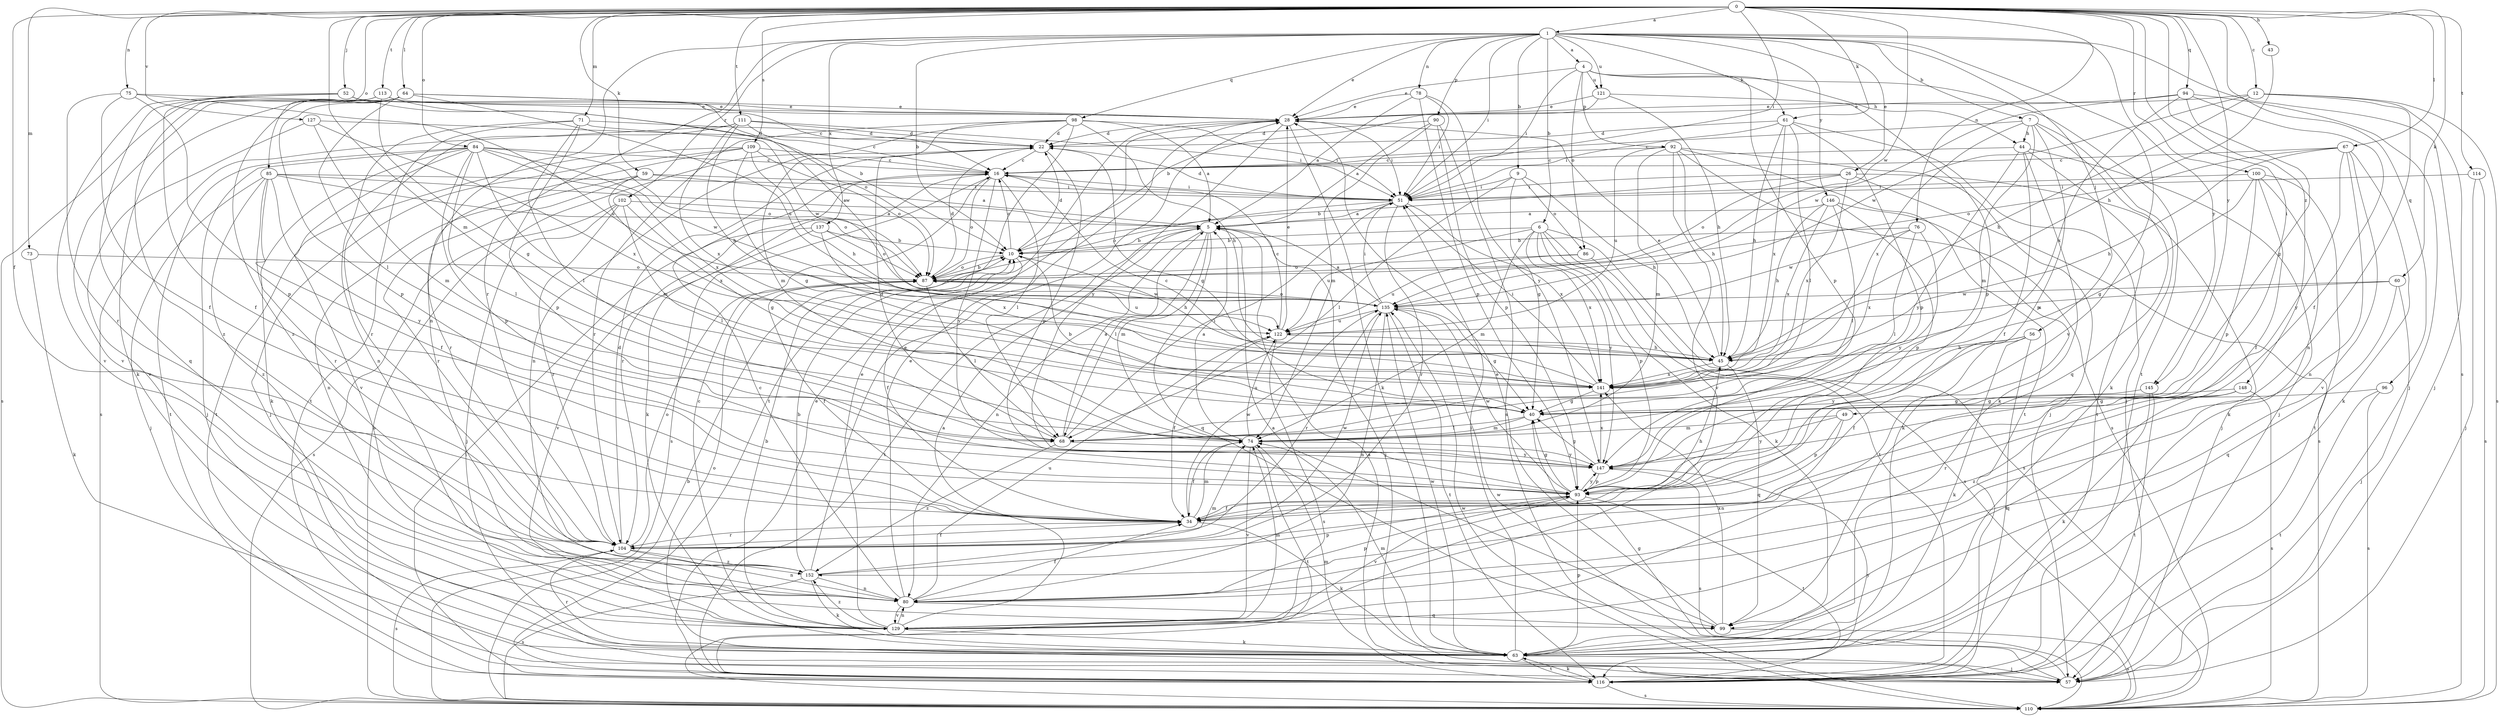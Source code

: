 strict digraph  {
0;
1;
4;
5;
6;
7;
9;
10;
12;
16;
22;
26;
28;
34;
40;
43;
44;
45;
49;
51;
52;
56;
57;
59;
60;
61;
63;
64;
67;
68;
71;
73;
74;
75;
76;
78;
80;
84;
85;
86;
87;
90;
92;
93;
94;
96;
98;
99;
100;
102;
104;
109;
110;
111;
113;
114;
116;
121;
122;
127;
129;
135;
137;
141;
145;
146;
147;
148;
152;
0 -> 1  [label=a];
0 -> 12  [label=c];
0 -> 34  [label=f];
0 -> 43  [label=h];
0 -> 49  [label=i];
0 -> 51  [label=i];
0 -> 52  [label=j];
0 -> 59  [label=k];
0 -> 60  [label=k];
0 -> 61  [label=k];
0 -> 64  [label=l];
0 -> 67  [label=l];
0 -> 71  [label=m];
0 -> 73  [label=m];
0 -> 74  [label=m];
0 -> 75  [label=n];
0 -> 76  [label=n];
0 -> 84  [label=o];
0 -> 85  [label=o];
0 -> 94  [label=q];
0 -> 96  [label=q];
0 -> 100  [label=r];
0 -> 109  [label=s];
0 -> 111  [label=t];
0 -> 113  [label=t];
0 -> 114  [label=t];
0 -> 127  [label=v];
0 -> 135  [label=w];
0 -> 145  [label=y];
0 -> 148  [label=z];
1 -> 4  [label=a];
1 -> 6  [label=b];
1 -> 7  [label=b];
1 -> 9  [label=b];
1 -> 10  [label=b];
1 -> 26  [label=e];
1 -> 28  [label=e];
1 -> 51  [label=i];
1 -> 56  [label=j];
1 -> 61  [label=k];
1 -> 78  [label=n];
1 -> 80  [label=n];
1 -> 90  [label=p];
1 -> 98  [label=q];
1 -> 102  [label=r];
1 -> 104  [label=r];
1 -> 110  [label=s];
1 -> 121  [label=u];
1 -> 129  [label=v];
1 -> 137  [label=x];
1 -> 145  [label=y];
1 -> 146  [label=y];
4 -> 28  [label=e];
4 -> 44  [label=h];
4 -> 51  [label=i];
4 -> 86  [label=o];
4 -> 92  [label=p];
4 -> 93  [label=p];
4 -> 116  [label=t];
4 -> 121  [label=u];
5 -> 10  [label=b];
5 -> 57  [label=j];
5 -> 68  [label=l];
5 -> 74  [label=m];
5 -> 80  [label=n];
5 -> 99  [label=q];
5 -> 116  [label=t];
6 -> 10  [label=b];
6 -> 63  [label=k];
6 -> 74  [label=m];
6 -> 93  [label=p];
6 -> 110  [label=s];
6 -> 116  [label=t];
6 -> 122  [label=u];
6 -> 141  [label=x];
6 -> 147  [label=y];
7 -> 16  [label=c];
7 -> 44  [label=h];
7 -> 63  [label=k];
7 -> 74  [label=m];
7 -> 93  [label=p];
7 -> 99  [label=q];
7 -> 141  [label=x];
9 -> 40  [label=g];
9 -> 45  [label=h];
9 -> 51  [label=i];
9 -> 68  [label=l];
9 -> 86  [label=o];
10 -> 16  [label=c];
10 -> 22  [label=d];
10 -> 34  [label=f];
10 -> 45  [label=h];
10 -> 87  [label=o];
12 -> 28  [label=e];
12 -> 45  [label=h];
12 -> 57  [label=j];
12 -> 80  [label=n];
12 -> 110  [label=s];
12 -> 135  [label=w];
16 -> 51  [label=i];
16 -> 63  [label=k];
16 -> 68  [label=l];
16 -> 87  [label=o];
16 -> 104  [label=r];
16 -> 110  [label=s];
16 -> 147  [label=y];
22 -> 16  [label=c];
22 -> 40  [label=g];
22 -> 93  [label=p];
22 -> 110  [label=s];
26 -> 10  [label=b];
26 -> 51  [label=i];
26 -> 57  [label=j];
26 -> 87  [label=o];
26 -> 110  [label=s];
26 -> 141  [label=x];
28 -> 22  [label=d];
28 -> 51  [label=i];
28 -> 63  [label=k];
28 -> 147  [label=y];
34 -> 45  [label=h];
34 -> 63  [label=k];
34 -> 74  [label=m];
34 -> 104  [label=r];
34 -> 135  [label=w];
40 -> 10  [label=b];
40 -> 68  [label=l];
40 -> 74  [label=m];
43 -> 45  [label=h];
44 -> 16  [label=c];
44 -> 34  [label=f];
44 -> 57  [label=j];
44 -> 63  [label=k];
44 -> 116  [label=t];
44 -> 147  [label=y];
45 -> 28  [label=e];
45 -> 99  [label=q];
45 -> 141  [label=x];
49 -> 74  [label=m];
49 -> 80  [label=n];
49 -> 93  [label=p];
49 -> 147  [label=y];
51 -> 5  [label=a];
51 -> 22  [label=d];
51 -> 87  [label=o];
51 -> 104  [label=r];
51 -> 141  [label=x];
52 -> 10  [label=b];
52 -> 16  [label=c];
52 -> 28  [label=e];
52 -> 34  [label=f];
52 -> 99  [label=q];
52 -> 129  [label=v];
56 -> 34  [label=f];
56 -> 45  [label=h];
56 -> 63  [label=k];
56 -> 116  [label=t];
56 -> 147  [label=y];
57 -> 5  [label=a];
57 -> 40  [label=g];
57 -> 135  [label=w];
59 -> 5  [label=a];
59 -> 51  [label=i];
59 -> 80  [label=n];
59 -> 104  [label=r];
59 -> 141  [label=x];
60 -> 57  [label=j];
60 -> 99  [label=q];
60 -> 122  [label=u];
60 -> 135  [label=w];
61 -> 22  [label=d];
61 -> 45  [label=h];
61 -> 51  [label=i];
61 -> 57  [label=j];
61 -> 68  [label=l];
61 -> 93  [label=p];
61 -> 141  [label=x];
63 -> 51  [label=i];
63 -> 57  [label=j];
63 -> 74  [label=m];
63 -> 87  [label=o];
63 -> 93  [label=p];
63 -> 104  [label=r];
63 -> 116  [label=t];
63 -> 135  [label=w];
64 -> 28  [label=e];
64 -> 63  [label=k];
64 -> 68  [label=l];
64 -> 93  [label=p];
64 -> 122  [label=u];
64 -> 129  [label=v];
64 -> 135  [label=w];
64 -> 152  [label=z];
67 -> 16  [label=c];
67 -> 45  [label=h];
67 -> 63  [label=k];
67 -> 80  [label=n];
67 -> 87  [label=o];
67 -> 129  [label=v];
67 -> 147  [label=y];
68 -> 5  [label=a];
68 -> 22  [label=d];
68 -> 51  [label=i];
68 -> 147  [label=y];
68 -> 152  [label=z];
71 -> 22  [label=d];
71 -> 68  [label=l];
71 -> 80  [label=n];
71 -> 93  [label=p];
71 -> 116  [label=t];
71 -> 135  [label=w];
73 -> 63  [label=k];
73 -> 87  [label=o];
74 -> 5  [label=a];
74 -> 34  [label=f];
74 -> 116  [label=t];
74 -> 122  [label=u];
74 -> 129  [label=v];
74 -> 147  [label=y];
75 -> 28  [label=e];
75 -> 34  [label=f];
75 -> 93  [label=p];
75 -> 104  [label=r];
75 -> 122  [label=u];
76 -> 10  [label=b];
76 -> 68  [label=l];
76 -> 135  [label=w];
76 -> 141  [label=x];
76 -> 147  [label=y];
78 -> 5  [label=a];
78 -> 28  [label=e];
78 -> 51  [label=i];
78 -> 93  [label=p];
78 -> 147  [label=y];
80 -> 16  [label=c];
80 -> 28  [label=e];
80 -> 34  [label=f];
80 -> 93  [label=p];
80 -> 99  [label=q];
80 -> 122  [label=u];
80 -> 129  [label=v];
84 -> 16  [label=c];
84 -> 57  [label=j];
84 -> 63  [label=k];
84 -> 68  [label=l];
84 -> 74  [label=m];
84 -> 87  [label=o];
84 -> 93  [label=p];
84 -> 116  [label=t];
84 -> 129  [label=v];
84 -> 135  [label=w];
84 -> 141  [label=x];
85 -> 5  [label=a];
85 -> 34  [label=f];
85 -> 51  [label=i];
85 -> 57  [label=j];
85 -> 87  [label=o];
85 -> 104  [label=r];
85 -> 147  [label=y];
85 -> 152  [label=z];
86 -> 87  [label=o];
86 -> 110  [label=s];
86 -> 122  [label=u];
87 -> 10  [label=b];
87 -> 22  [label=d];
87 -> 34  [label=f];
87 -> 68  [label=l];
87 -> 122  [label=u];
87 -> 135  [label=w];
90 -> 5  [label=a];
90 -> 22  [label=d];
90 -> 74  [label=m];
90 -> 93  [label=p];
90 -> 110  [label=s];
92 -> 16  [label=c];
92 -> 45  [label=h];
92 -> 57  [label=j];
92 -> 74  [label=m];
92 -> 110  [label=s];
92 -> 116  [label=t];
92 -> 122  [label=u];
92 -> 129  [label=v];
93 -> 34  [label=f];
93 -> 40  [label=g];
93 -> 116  [label=t];
93 -> 129  [label=v];
93 -> 135  [label=w];
93 -> 147  [label=y];
94 -> 28  [label=e];
94 -> 34  [label=f];
94 -> 40  [label=g];
94 -> 57  [label=j];
94 -> 135  [label=w];
94 -> 141  [label=x];
96 -> 40  [label=g];
96 -> 110  [label=s];
96 -> 116  [label=t];
98 -> 5  [label=a];
98 -> 22  [label=d];
98 -> 45  [label=h];
98 -> 51  [label=i];
98 -> 74  [label=m];
98 -> 80  [label=n];
98 -> 104  [label=r];
98 -> 116  [label=t];
99 -> 5  [label=a];
99 -> 28  [label=e];
99 -> 110  [label=s];
99 -> 141  [label=x];
100 -> 34  [label=f];
100 -> 40  [label=g];
100 -> 51  [label=i];
100 -> 63  [label=k];
100 -> 93  [label=p];
100 -> 116  [label=t];
102 -> 5  [label=a];
102 -> 40  [label=g];
102 -> 57  [label=j];
102 -> 68  [label=l];
102 -> 104  [label=r];
102 -> 110  [label=s];
104 -> 22  [label=d];
104 -> 34  [label=f];
104 -> 80  [label=n];
104 -> 87  [label=o];
104 -> 110  [label=s];
104 -> 135  [label=w];
104 -> 152  [label=z];
109 -> 16  [label=c];
109 -> 40  [label=g];
109 -> 45  [label=h];
109 -> 57  [label=j];
109 -> 87  [label=o];
109 -> 104  [label=r];
109 -> 116  [label=t];
110 -> 10  [label=b];
110 -> 135  [label=w];
111 -> 16  [label=c];
111 -> 22  [label=d];
111 -> 45  [label=h];
111 -> 51  [label=i];
111 -> 104  [label=r];
111 -> 110  [label=s];
111 -> 141  [label=x];
113 -> 28  [label=e];
113 -> 40  [label=g];
113 -> 87  [label=o];
113 -> 110  [label=s];
113 -> 152  [label=z];
114 -> 51  [label=i];
114 -> 57  [label=j];
114 -> 110  [label=s];
116 -> 28  [label=e];
116 -> 63  [label=k];
116 -> 74  [label=m];
116 -> 110  [label=s];
116 -> 147  [label=y];
121 -> 10  [label=b];
121 -> 28  [label=e];
121 -> 45  [label=h];
121 -> 93  [label=p];
122 -> 16  [label=c];
122 -> 28  [label=e];
122 -> 34  [label=f];
122 -> 45  [label=h];
122 -> 110  [label=s];
127 -> 22  [label=d];
127 -> 74  [label=m];
127 -> 129  [label=v];
127 -> 141  [label=x];
129 -> 5  [label=a];
129 -> 10  [label=b];
129 -> 16  [label=c];
129 -> 28  [label=e];
129 -> 63  [label=k];
129 -> 74  [label=m];
129 -> 80  [label=n];
129 -> 152  [label=z];
135 -> 5  [label=a];
135 -> 40  [label=g];
135 -> 51  [label=i];
135 -> 80  [label=n];
135 -> 87  [label=o];
135 -> 104  [label=r];
135 -> 116  [label=t];
135 -> 122  [label=u];
137 -> 10  [label=b];
137 -> 87  [label=o];
137 -> 116  [label=t];
137 -> 129  [label=v];
137 -> 141  [label=x];
141 -> 16  [label=c];
141 -> 40  [label=g];
141 -> 51  [label=i];
145 -> 40  [label=g];
145 -> 63  [label=k];
145 -> 116  [label=t];
146 -> 5  [label=a];
146 -> 45  [label=h];
146 -> 63  [label=k];
146 -> 68  [label=l];
146 -> 93  [label=p];
146 -> 141  [label=x];
147 -> 40  [label=g];
147 -> 93  [label=p];
147 -> 110  [label=s];
147 -> 141  [label=x];
148 -> 40  [label=g];
148 -> 99  [label=q];
148 -> 104  [label=r];
148 -> 110  [label=s];
148 -> 152  [label=z];
152 -> 10  [label=b];
152 -> 28  [label=e];
152 -> 63  [label=k];
152 -> 74  [label=m];
152 -> 80  [label=n];
152 -> 93  [label=p];
152 -> 110  [label=s];
}
